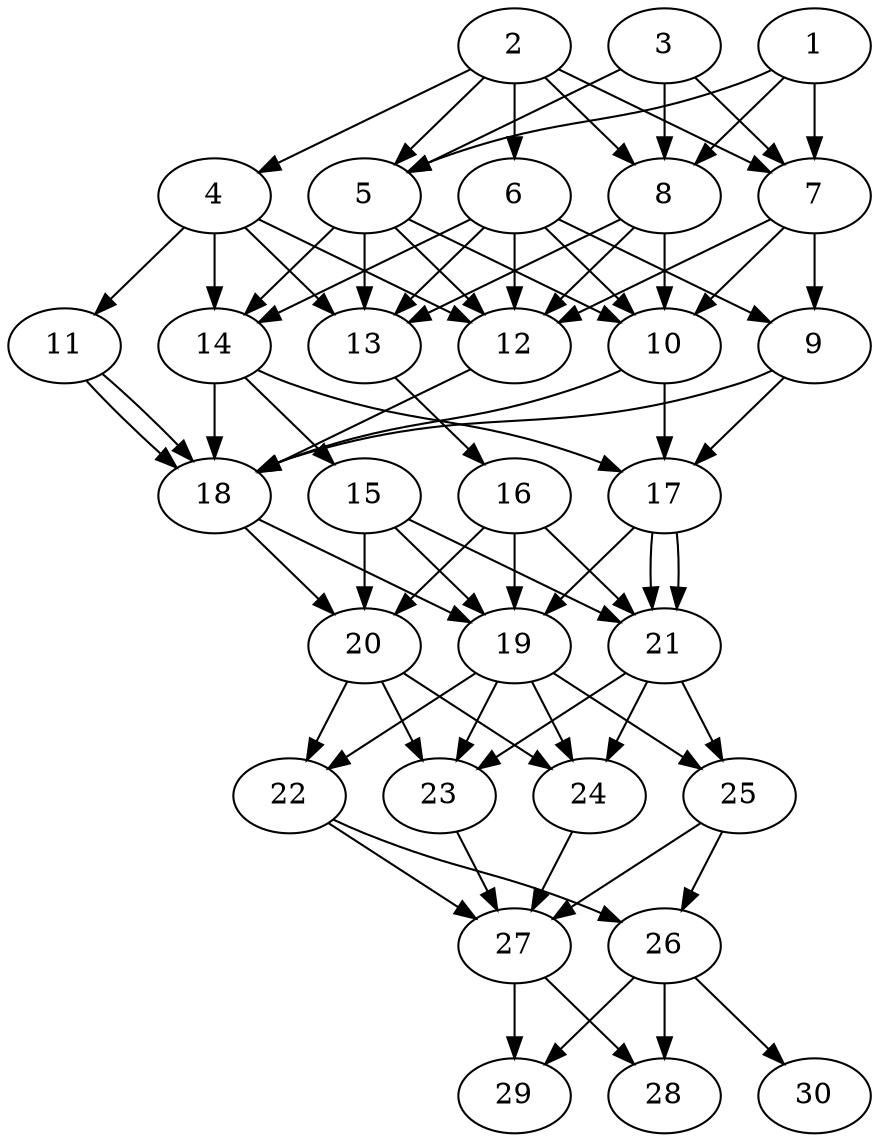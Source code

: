 // DAG automatically generated by daggen at Thu Oct  3 14:04:18 2019
// ./daggen --dot -n 30 --ccr 0.4 --fat 0.5 --regular 0.5 --density 0.9 --mindata 5242880 --maxdata 52428800 
digraph G {
  1 [size="78643200", alpha="0.07", expect_size="31457280"] 
  1 -> 5 [size ="31457280"]
  1 -> 7 [size ="31457280"]
  1 -> 8 [size ="31457280"]
  2 [size="72417280", alpha="0.16", expect_size="28966912"] 
  2 -> 4 [size ="28966912"]
  2 -> 5 [size ="28966912"]
  2 -> 6 [size ="28966912"]
  2 -> 7 [size ="28966912"]
  2 -> 8 [size ="28966912"]
  3 [size="23068160", alpha="0.15", expect_size="9227264"] 
  3 -> 5 [size ="9227264"]
  3 -> 7 [size ="9227264"]
  3 -> 8 [size ="9227264"]
  4 [size="93260800", alpha="0.03", expect_size="37304320"] 
  4 -> 11 [size ="37304320"]
  4 -> 12 [size ="37304320"]
  4 -> 13 [size ="37304320"]
  4 -> 14 [size ="37304320"]
  5 [size="27381760", alpha="0.18", expect_size="10952704"] 
  5 -> 10 [size ="10952704"]
  5 -> 12 [size ="10952704"]
  5 -> 13 [size ="10952704"]
  5 -> 14 [size ="10952704"]
  6 [size="118622720", alpha="0.01", expect_size="47449088"] 
  6 -> 9 [size ="47449088"]
  6 -> 10 [size ="47449088"]
  6 -> 12 [size ="47449088"]
  6 -> 13 [size ="47449088"]
  6 -> 14 [size ="47449088"]
  7 [size="17295360", alpha="0.13", expect_size="6918144"] 
  7 -> 9 [size ="6918144"]
  7 -> 10 [size ="6918144"]
  7 -> 12 [size ="6918144"]
  8 [size="120355840", alpha="0.17", expect_size="48142336"] 
  8 -> 10 [size ="48142336"]
  8 -> 12 [size ="48142336"]
  8 -> 13 [size ="48142336"]
  9 [size="73651200", alpha="0.03", expect_size="29460480"] 
  9 -> 17 [size ="29460480"]
  9 -> 18 [size ="29460480"]
  10 [size="97003520", alpha="0.04", expect_size="38801408"] 
  10 -> 17 [size ="38801408"]
  10 -> 18 [size ="38801408"]
  11 [size="19671040", alpha="0.17", expect_size="7868416"] 
  11 -> 18 [size ="7868416"]
  11 -> 18 [size ="7868416"]
  12 [size="60856320", alpha="0.12", expect_size="24342528"] 
  12 -> 18 [size ="24342528"]
  13 [size="35555840", alpha="0.09", expect_size="14222336"] 
  13 -> 16 [size ="14222336"]
  14 [size="125324800", alpha="0.09", expect_size="50129920"] 
  14 -> 15 [size ="50129920"]
  14 -> 17 [size ="50129920"]
  14 -> 18 [size ="50129920"]
  15 [size="23864320", alpha="0.08", expect_size="9545728"] 
  15 -> 19 [size ="9545728"]
  15 -> 20 [size ="9545728"]
  15 -> 21 [size ="9545728"]
  16 [size="14507520", alpha="0.14", expect_size="5803008"] 
  16 -> 19 [size ="5803008"]
  16 -> 20 [size ="5803008"]
  16 -> 21 [size ="5803008"]
  17 [size="20871680", alpha="0.07", expect_size="8348672"] 
  17 -> 19 [size ="8348672"]
  17 -> 21 [size ="8348672"]
  17 -> 21 [size ="8348672"]
  18 [size="98429440", alpha="0.10", expect_size="39371776"] 
  18 -> 19 [size ="39371776"]
  18 -> 20 [size ="39371776"]
  19 [size="79354880", alpha="0.09", expect_size="31741952"] 
  19 -> 22 [size ="31741952"]
  19 -> 23 [size ="31741952"]
  19 -> 24 [size ="31741952"]
  19 -> 25 [size ="31741952"]
  20 [size="98099200", alpha="0.18", expect_size="39239680"] 
  20 -> 22 [size ="39239680"]
  20 -> 23 [size ="39239680"]
  20 -> 24 [size ="39239680"]
  21 [size="121482240", alpha="0.18", expect_size="48592896"] 
  21 -> 23 [size ="48592896"]
  21 -> 24 [size ="48592896"]
  21 -> 25 [size ="48592896"]
  22 [size="101752320", alpha="0.08", expect_size="40700928"] 
  22 -> 26 [size ="40700928"]
  22 -> 27 [size ="40700928"]
  23 [size="53196800", alpha="0.00", expect_size="21278720"] 
  23 -> 27 [size ="21278720"]
  24 [size="103864320", alpha="0.06", expect_size="41545728"] 
  24 -> 27 [size ="41545728"]
  25 [size="38804480", alpha="0.13", expect_size="15521792"] 
  25 -> 26 [size ="15521792"]
  25 -> 27 [size ="15521792"]
  26 [size="85616640", alpha="0.19", expect_size="34246656"] 
  26 -> 28 [size ="34246656"]
  26 -> 29 [size ="34246656"]
  26 -> 30 [size ="34246656"]
  27 [size="50772480", alpha="0.05", expect_size="20308992"] 
  27 -> 28 [size ="20308992"]
  27 -> 29 [size ="20308992"]
  28 [size="90007040", alpha="0.10", expect_size="36002816"] 
  29 [size="28602880", alpha="0.05", expect_size="11441152"] 
  30 [size="84436480", alpha="0.14", expect_size="33774592"] 
}
